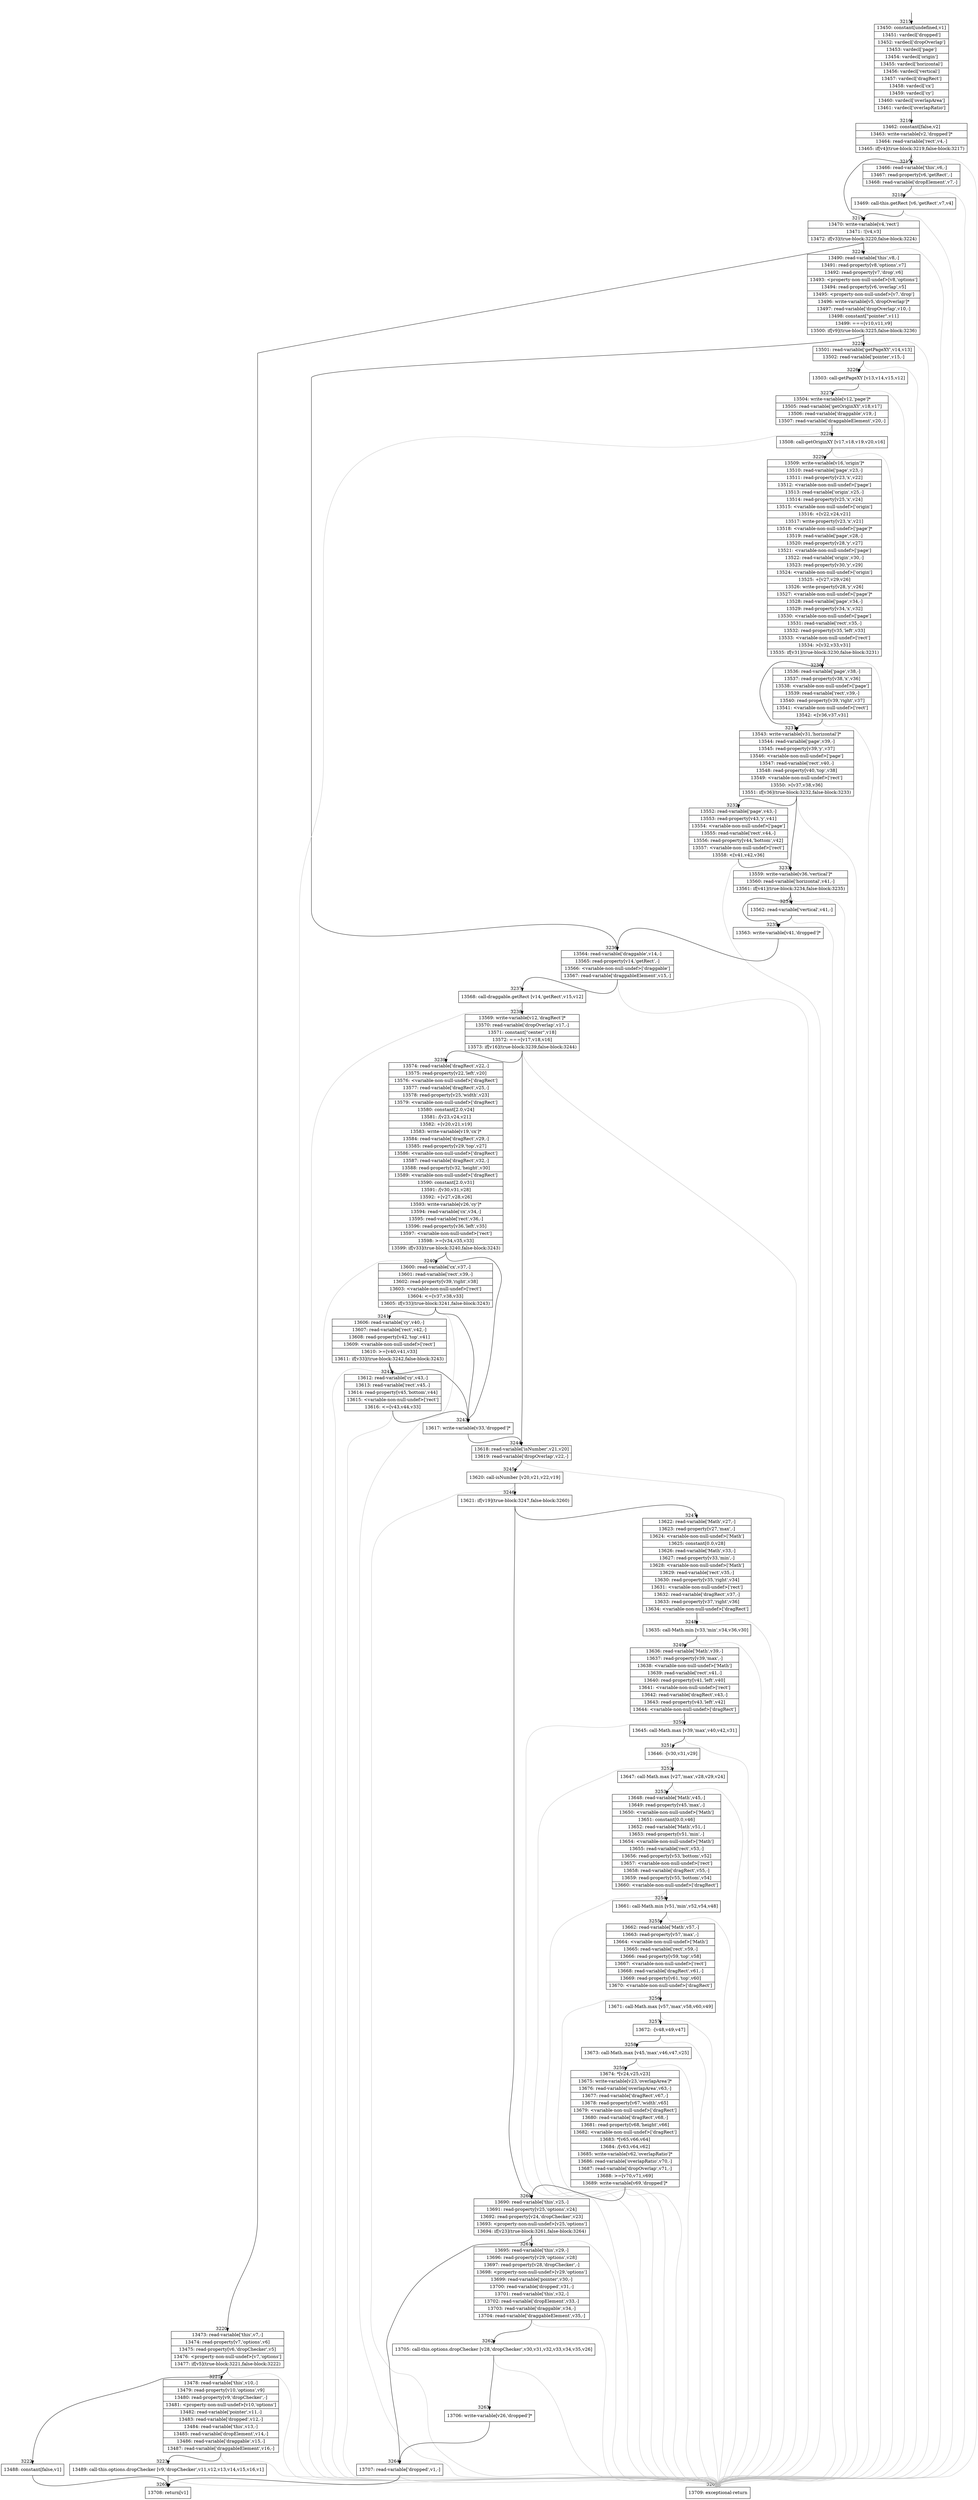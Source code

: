 digraph {
rankdir="TD"
BB_entry134[shape=none,label=""];
BB_entry134 -> BB3215 [tailport=s, headport=n, headlabel="    3215"]
BB3215 [shape=record label="{13450: constant[undefined,v1]|13451: vardecl['dropped']|13452: vardecl['dropOverlap']|13453: vardecl['page']|13454: vardecl['origin']|13455: vardecl['horizontal']|13456: vardecl['vertical']|13457: vardecl['dragRect']|13458: vardecl['cx']|13459: vardecl['cy']|13460: vardecl['overlapArea']|13461: vardecl['overlapRatio']}" ] 
BB3215 -> BB3216 [tailport=s, headport=n, headlabel="      3216"]
BB3216 [shape=record label="{13462: constant[false,v2]|13463: write-variable[v2,'dropped']*|13464: read-variable['rect',v4,-]|13465: if[v4](true-block:3219,false-block:3217)}" ] 
BB3216 -> BB3219 [tailport=s, headport=n, headlabel="      3219"]
BB3216 -> BB3217 [tailport=s, headport=n, headlabel="      3217"]
BB3216 -> BB3266 [tailport=s, headport=n, color=gray, headlabel="      3266"]
BB3217 [shape=record label="{13466: read-variable['this',v6,-]|13467: read-property[v6,'getRect',-]|13468: read-variable['dropElement',v7,-]}" ] 
BB3217 -> BB3218 [tailport=s, headport=n, headlabel="      3218"]
BB3217 -> BB3266 [tailport=s, headport=n, color=gray]
BB3218 [shape=record label="{13469: call-this.getRect [v6,'getRect',v7,v4]}" ] 
BB3218 -> BB3219 [tailport=s, headport=n]
BB3218 -> BB3266 [tailport=s, headport=n, color=gray]
BB3219 [shape=record label="{13470: write-variable[v4,'rect']|13471: ![v4,v3]|13472: if[v3](true-block:3220,false-block:3224)}" ] 
BB3219 -> BB3220 [tailport=s, headport=n, headlabel="      3220"]
BB3219 -> BB3224 [tailport=s, headport=n, headlabel="      3224"]
BB3219 -> BB3266 [tailport=s, headport=n, color=gray]
BB3220 [shape=record label="{13473: read-variable['this',v7,-]|13474: read-property[v7,'options',v6]|13475: read-property[v6,'dropChecker',v5]|13476: \<property-non-null-undef\>[v7,'options']|13477: if[v5](true-block:3221,false-block:3222)}" ] 
BB3220 -> BB3221 [tailport=s, headport=n, headlabel="      3221"]
BB3220 -> BB3222 [tailport=s, headport=n, headlabel="      3222"]
BB3220 -> BB3266 [tailport=s, headport=n, color=gray]
BB3221 [shape=record label="{13478: read-variable['this',v10,-]|13479: read-property[v10,'options',v9]|13480: read-property[v9,'dropChecker',-]|13481: \<property-non-null-undef\>[v10,'options']|13482: read-variable['pointer',v11,-]|13483: read-variable['dropped',v12,-]|13484: read-variable['this',v13,-]|13485: read-variable['dropElement',v14,-]|13486: read-variable['draggable',v15,-]|13487: read-variable['draggableElement',v16,-]}" ] 
BB3221 -> BB3223 [tailport=s, headport=n, headlabel="      3223"]
BB3221 -> BB3266 [tailport=s, headport=n, color=gray]
BB3222 [shape=record label="{13488: constant[false,v1]}" ] 
BB3222 -> BB3265 [tailport=s, headport=n, headlabel="      3265"]
BB3223 [shape=record label="{13489: call-this.options.dropChecker [v9,'dropChecker',v11,v12,v13,v14,v15,v16,v1]}" ] 
BB3223 -> BB3265 [tailport=s, headport=n]
BB3223 -> BB3266 [tailport=s, headport=n, color=gray]
BB3224 [shape=record label="{13490: read-variable['this',v8,-]|13491: read-property[v8,'options',v7]|13492: read-property[v7,'drop',v6]|13493: \<property-non-null-undef\>[v8,'options']|13494: read-property[v6,'overlap',v5]|13495: \<property-non-null-undef\>[v7,'drop']|13496: write-variable[v5,'dropOverlap']*|13497: read-variable['dropOverlap',v10,-]|13498: constant[\"pointer\",v11]|13499: ===[v10,v11,v9]|13500: if[v9](true-block:3225,false-block:3236)}" ] 
BB3224 -> BB3225 [tailport=s, headport=n, headlabel="      3225"]
BB3224 -> BB3236 [tailport=s, headport=n, headlabel="      3236"]
BB3224 -> BB3266 [tailport=s, headport=n, color=gray]
BB3225 [shape=record label="{13501: read-variable['getPageXY',v14,v13]|13502: read-variable['pointer',v15,-]}" ] 
BB3225 -> BB3226 [tailport=s, headport=n, headlabel="      3226"]
BB3225 -> BB3266 [tailport=s, headport=n, color=gray]
BB3226 [shape=record label="{13503: call-getPageXY [v13,v14,v15,v12]}" ] 
BB3226 -> BB3227 [tailport=s, headport=n, headlabel="      3227"]
BB3226 -> BB3266 [tailport=s, headport=n, color=gray]
BB3227 [shape=record label="{13504: write-variable[v12,'page']*|13505: read-variable['getOriginXY',v18,v17]|13506: read-variable['draggable',v19,-]|13507: read-variable['draggableElement',v20,-]}" ] 
BB3227 -> BB3228 [tailport=s, headport=n, headlabel="      3228"]
BB3227 -> BB3266 [tailport=s, headport=n, color=gray]
BB3228 [shape=record label="{13508: call-getOriginXY [v17,v18,v19,v20,v16]}" ] 
BB3228 -> BB3229 [tailport=s, headport=n, headlabel="      3229"]
BB3228 -> BB3266 [tailport=s, headport=n, color=gray]
BB3229 [shape=record label="{13509: write-variable[v16,'origin']*|13510: read-variable['page',v23,-]|13511: read-property[v23,'x',v22]|13512: \<variable-non-null-undef\>['page']|13513: read-variable['origin',v25,-]|13514: read-property[v25,'x',v24]|13515: \<variable-non-null-undef\>['origin']|13516: +[v22,v24,v21]|13517: write-property[v23,'x',v21]|13518: \<variable-non-null-undef\>['page']*|13519: read-variable['page',v28,-]|13520: read-property[v28,'y',v27]|13521: \<variable-non-null-undef\>['page']|13522: read-variable['origin',v30,-]|13523: read-property[v30,'y',v29]|13524: \<variable-non-null-undef\>['origin']|13525: +[v27,v29,v26]|13526: write-property[v28,'y',v26]|13527: \<variable-non-null-undef\>['page']*|13528: read-variable['page',v34,-]|13529: read-property[v34,'x',v32]|13530: \<variable-non-null-undef\>['page']|13531: read-variable['rect',v35,-]|13532: read-property[v35,'left',v33]|13533: \<variable-non-null-undef\>['rect']|13534: \>[v32,v33,v31]|13535: if[v31](true-block:3230,false-block:3231)}" ] 
BB3229 -> BB3231 [tailport=s, headport=n, headlabel="      3231"]
BB3229 -> BB3230 [tailport=s, headport=n, headlabel="      3230"]
BB3229 -> BB3266 [tailport=s, headport=n, color=gray]
BB3230 [shape=record label="{13536: read-variable['page',v38,-]|13537: read-property[v38,'x',v36]|13538: \<variable-non-null-undef\>['page']|13539: read-variable['rect',v39,-]|13540: read-property[v39,'right',v37]|13541: \<variable-non-null-undef\>['rect']|13542: \<[v36,v37,v31]}" ] 
BB3230 -> BB3231 [tailport=s, headport=n]
BB3230 -> BB3266 [tailport=s, headport=n, color=gray]
BB3231 [shape=record label="{13543: write-variable[v31,'horizontal']*|13544: read-variable['page',v39,-]|13545: read-property[v39,'y',v37]|13546: \<variable-non-null-undef\>['page']|13547: read-variable['rect',v40,-]|13548: read-property[v40,'top',v38]|13549: \<variable-non-null-undef\>['rect']|13550: \>[v37,v38,v36]|13551: if[v36](true-block:3232,false-block:3233)}" ] 
BB3231 -> BB3233 [tailport=s, headport=n, headlabel="      3233"]
BB3231 -> BB3232 [tailport=s, headport=n, headlabel="      3232"]
BB3231 -> BB3266 [tailport=s, headport=n, color=gray]
BB3232 [shape=record label="{13552: read-variable['page',v43,-]|13553: read-property[v43,'y',v41]|13554: \<variable-non-null-undef\>['page']|13555: read-variable['rect',v44,-]|13556: read-property[v44,'bottom',v42]|13557: \<variable-non-null-undef\>['rect']|13558: \<[v41,v42,v36]}" ] 
BB3232 -> BB3233 [tailport=s, headport=n]
BB3232 -> BB3266 [tailport=s, headport=n, color=gray]
BB3233 [shape=record label="{13559: write-variable[v36,'vertical']*|13560: read-variable['horizontal',v41,-]|13561: if[v41](true-block:3234,false-block:3235)}" ] 
BB3233 -> BB3235 [tailport=s, headport=n, headlabel="      3235"]
BB3233 -> BB3234 [tailport=s, headport=n, headlabel="      3234"]
BB3233 -> BB3266 [tailport=s, headport=n, color=gray]
BB3234 [shape=record label="{13562: read-variable['vertical',v41,-]}" ] 
BB3234 -> BB3235 [tailport=s, headport=n]
BB3234 -> BB3266 [tailport=s, headport=n, color=gray]
BB3235 [shape=record label="{13563: write-variable[v41,'dropped']*}" ] 
BB3235 -> BB3236 [tailport=s, headport=n]
BB3236 [shape=record label="{13564: read-variable['draggable',v14,-]|13565: read-property[v14,'getRect',-]|13566: \<variable-non-null-undef\>['draggable']|13567: read-variable['draggableElement',v15,-]}" ] 
BB3236 -> BB3237 [tailport=s, headport=n, headlabel="      3237"]
BB3236 -> BB3266 [tailport=s, headport=n, color=gray]
BB3237 [shape=record label="{13568: call-draggable.getRect [v14,'getRect',v15,v12]}" ] 
BB3237 -> BB3238 [tailport=s, headport=n, headlabel="      3238"]
BB3237 -> BB3266 [tailport=s, headport=n, color=gray]
BB3238 [shape=record label="{13569: write-variable[v12,'dragRect']*|13570: read-variable['dropOverlap',v17,-]|13571: constant[\"center\",v18]|13572: ===[v17,v18,v16]|13573: if[v16](true-block:3239,false-block:3244)}" ] 
BB3238 -> BB3239 [tailport=s, headport=n, headlabel="      3239"]
BB3238 -> BB3244 [tailport=s, headport=n, headlabel="      3244"]
BB3238 -> BB3266 [tailport=s, headport=n, color=gray]
BB3239 [shape=record label="{13574: read-variable['dragRect',v22,-]|13575: read-property[v22,'left',v20]|13576: \<variable-non-null-undef\>['dragRect']|13577: read-variable['dragRect',v25,-]|13578: read-property[v25,'width',v23]|13579: \<variable-non-null-undef\>['dragRect']|13580: constant[2.0,v24]|13581: /[v23,v24,v21]|13582: +[v20,v21,v19]|13583: write-variable[v19,'cx']*|13584: read-variable['dragRect',v29,-]|13585: read-property[v29,'top',v27]|13586: \<variable-non-null-undef\>['dragRect']|13587: read-variable['dragRect',v32,-]|13588: read-property[v32,'height',v30]|13589: \<variable-non-null-undef\>['dragRect']|13590: constant[2.0,v31]|13591: /[v30,v31,v28]|13592: +[v27,v28,v26]|13593: write-variable[v26,'cy']*|13594: read-variable['cx',v34,-]|13595: read-variable['rect',v36,-]|13596: read-property[v36,'left',v35]|13597: \<variable-non-null-undef\>['rect']|13598: \>=[v34,v35,v33]|13599: if[v33](true-block:3240,false-block:3243)}" ] 
BB3239 -> BB3243 [tailport=s, headport=n, headlabel="      3243"]
BB3239 -> BB3240 [tailport=s, headport=n, headlabel="      3240"]
BB3239 -> BB3266 [tailport=s, headport=n, color=gray]
BB3240 [shape=record label="{13600: read-variable['cx',v37,-]|13601: read-variable['rect',v39,-]|13602: read-property[v39,'right',v38]|13603: \<variable-non-null-undef\>['rect']|13604: \<=[v37,v38,v33]|13605: if[v33](true-block:3241,false-block:3243)}" ] 
BB3240 -> BB3243 [tailport=s, headport=n]
BB3240 -> BB3241 [tailport=s, headport=n, headlabel="      3241"]
BB3240 -> BB3266 [tailport=s, headport=n, color=gray]
BB3241 [shape=record label="{13606: read-variable['cy',v40,-]|13607: read-variable['rect',v42,-]|13608: read-property[v42,'top',v41]|13609: \<variable-non-null-undef\>['rect']|13610: \>=[v40,v41,v33]|13611: if[v33](true-block:3242,false-block:3243)}" ] 
BB3241 -> BB3243 [tailport=s, headport=n]
BB3241 -> BB3242 [tailport=s, headport=n, headlabel="      3242"]
BB3241 -> BB3266 [tailport=s, headport=n, color=gray]
BB3242 [shape=record label="{13612: read-variable['cy',v43,-]|13613: read-variable['rect',v45,-]|13614: read-property[v45,'bottom',v44]|13615: \<variable-non-null-undef\>['rect']|13616: \<=[v43,v44,v33]}" ] 
BB3242 -> BB3243 [tailport=s, headport=n]
BB3242 -> BB3266 [tailport=s, headport=n, color=gray]
BB3243 [shape=record label="{13617: write-variable[v33,'dropped']*}" ] 
BB3243 -> BB3244 [tailport=s, headport=n]
BB3244 [shape=record label="{13618: read-variable['isNumber',v21,v20]|13619: read-variable['dropOverlap',v22,-]}" ] 
BB3244 -> BB3245 [tailport=s, headport=n, headlabel="      3245"]
BB3244 -> BB3266 [tailport=s, headport=n, color=gray]
BB3245 [shape=record label="{13620: call-isNumber [v20,v21,v22,v19]}" ] 
BB3245 -> BB3246 [tailport=s, headport=n, headlabel="      3246"]
BB3245 -> BB3266 [tailport=s, headport=n, color=gray]
BB3246 [shape=record label="{13621: if[v19](true-block:3247,false-block:3260)}" ] 
BB3246 -> BB3247 [tailport=s, headport=n, headlabel="      3247"]
BB3246 -> BB3260 [tailport=s, headport=n, headlabel="      3260"]
BB3247 [shape=record label="{13622: read-variable['Math',v27,-]|13623: read-property[v27,'max',-]|13624: \<variable-non-null-undef\>['Math']|13625: constant[0.0,v28]|13626: read-variable['Math',v33,-]|13627: read-property[v33,'min',-]|13628: \<variable-non-null-undef\>['Math']|13629: read-variable['rect',v35,-]|13630: read-property[v35,'right',v34]|13631: \<variable-non-null-undef\>['rect']|13632: read-variable['dragRect',v37,-]|13633: read-property[v37,'right',v36]|13634: \<variable-non-null-undef\>['dragRect']}" ] 
BB3247 -> BB3248 [tailport=s, headport=n, headlabel="      3248"]
BB3247 -> BB3266 [tailport=s, headport=n, color=gray]
BB3248 [shape=record label="{13635: call-Math.min [v33,'min',v34,v36,v30]}" ] 
BB3248 -> BB3249 [tailport=s, headport=n, headlabel="      3249"]
BB3248 -> BB3266 [tailport=s, headport=n, color=gray]
BB3249 [shape=record label="{13636: read-variable['Math',v39,-]|13637: read-property[v39,'max',-]|13638: \<variable-non-null-undef\>['Math']|13639: read-variable['rect',v41,-]|13640: read-property[v41,'left',v40]|13641: \<variable-non-null-undef\>['rect']|13642: read-variable['dragRect',v43,-]|13643: read-property[v43,'left',v42]|13644: \<variable-non-null-undef\>['dragRect']}" ] 
BB3249 -> BB3250 [tailport=s, headport=n, headlabel="      3250"]
BB3249 -> BB3266 [tailport=s, headport=n, color=gray]
BB3250 [shape=record label="{13645: call-Math.max [v39,'max',v40,v42,v31]}" ] 
BB3250 -> BB3251 [tailport=s, headport=n, headlabel="      3251"]
BB3250 -> BB3266 [tailport=s, headport=n, color=gray]
BB3251 [shape=record label="{13646: -[v30,v31,v29]}" ] 
BB3251 -> BB3252 [tailport=s, headport=n, headlabel="      3252"]
BB3251 -> BB3266 [tailport=s, headport=n, color=gray]
BB3252 [shape=record label="{13647: call-Math.max [v27,'max',v28,v29,v24]}" ] 
BB3252 -> BB3253 [tailport=s, headport=n, headlabel="      3253"]
BB3252 -> BB3266 [tailport=s, headport=n, color=gray]
BB3253 [shape=record label="{13648: read-variable['Math',v45,-]|13649: read-property[v45,'max',-]|13650: \<variable-non-null-undef\>['Math']|13651: constant[0.0,v46]|13652: read-variable['Math',v51,-]|13653: read-property[v51,'min',-]|13654: \<variable-non-null-undef\>['Math']|13655: read-variable['rect',v53,-]|13656: read-property[v53,'bottom',v52]|13657: \<variable-non-null-undef\>['rect']|13658: read-variable['dragRect',v55,-]|13659: read-property[v55,'bottom',v54]|13660: \<variable-non-null-undef\>['dragRect']}" ] 
BB3253 -> BB3254 [tailport=s, headport=n, headlabel="      3254"]
BB3253 -> BB3266 [tailport=s, headport=n, color=gray]
BB3254 [shape=record label="{13661: call-Math.min [v51,'min',v52,v54,v48]}" ] 
BB3254 -> BB3255 [tailport=s, headport=n, headlabel="      3255"]
BB3254 -> BB3266 [tailport=s, headport=n, color=gray]
BB3255 [shape=record label="{13662: read-variable['Math',v57,-]|13663: read-property[v57,'max',-]|13664: \<variable-non-null-undef\>['Math']|13665: read-variable['rect',v59,-]|13666: read-property[v59,'top',v58]|13667: \<variable-non-null-undef\>['rect']|13668: read-variable['dragRect',v61,-]|13669: read-property[v61,'top',v60]|13670: \<variable-non-null-undef\>['dragRect']}" ] 
BB3255 -> BB3256 [tailport=s, headport=n, headlabel="      3256"]
BB3255 -> BB3266 [tailport=s, headport=n, color=gray]
BB3256 [shape=record label="{13671: call-Math.max [v57,'max',v58,v60,v49]}" ] 
BB3256 -> BB3257 [tailport=s, headport=n, headlabel="      3257"]
BB3256 -> BB3266 [tailport=s, headport=n, color=gray]
BB3257 [shape=record label="{13672: -[v48,v49,v47]}" ] 
BB3257 -> BB3258 [tailport=s, headport=n, headlabel="      3258"]
BB3257 -> BB3266 [tailport=s, headport=n, color=gray]
BB3258 [shape=record label="{13673: call-Math.max [v45,'max',v46,v47,v25]}" ] 
BB3258 -> BB3259 [tailport=s, headport=n, headlabel="      3259"]
BB3258 -> BB3266 [tailport=s, headport=n, color=gray]
BB3259 [shape=record label="{13674: *[v24,v25,v23]|13675: write-variable[v23,'overlapArea']*|13676: read-variable['overlapArea',v63,-]|13677: read-variable['dragRect',v67,-]|13678: read-property[v67,'width',v65]|13679: \<variable-non-null-undef\>['dragRect']|13680: read-variable['dragRect',v68,-]|13681: read-property[v68,'height',v66]|13682: \<variable-non-null-undef\>['dragRect']|13683: *[v65,v66,v64]|13684: /[v63,v64,v62]|13685: write-variable[v62,'overlapRatio']*|13686: read-variable['overlapRatio',v70,-]|13687: read-variable['dropOverlap',v71,-]|13688: \>=[v70,v71,v69]|13689: write-variable[v69,'dropped']*}" ] 
BB3259 -> BB3260 [tailport=s, headport=n]
BB3259 -> BB3266 [tailport=s, headport=n, color=gray]
BB3260 [shape=record label="{13690: read-variable['this',v25,-]|13691: read-property[v25,'options',v24]|13692: read-property[v24,'dropChecker',v23]|13693: \<property-non-null-undef\>[v25,'options']|13694: if[v23](true-block:3261,false-block:3264)}" ] 
BB3260 -> BB3261 [tailport=s, headport=n, headlabel="      3261"]
BB3260 -> BB3264 [tailport=s, headport=n, headlabel="      3264"]
BB3260 -> BB3266 [tailport=s, headport=n, color=gray]
BB3261 [shape=record label="{13695: read-variable['this',v29,-]|13696: read-property[v29,'options',v28]|13697: read-property[v28,'dropChecker',-]|13698: \<property-non-null-undef\>[v29,'options']|13699: read-variable['pointer',v30,-]|13700: read-variable['dropped',v31,-]|13701: read-variable['this',v32,-]|13702: read-variable['dropElement',v33,-]|13703: read-variable['draggable',v34,-]|13704: read-variable['draggableElement',v35,-]}" ] 
BB3261 -> BB3262 [tailport=s, headport=n, headlabel="      3262"]
BB3261 -> BB3266 [tailport=s, headport=n, color=gray]
BB3262 [shape=record label="{13705: call-this.options.dropChecker [v28,'dropChecker',v30,v31,v32,v33,v34,v35,v26]}" ] 
BB3262 -> BB3263 [tailport=s, headport=n, headlabel="      3263"]
BB3262 -> BB3266 [tailport=s, headport=n, color=gray]
BB3263 [shape=record label="{13706: write-variable[v26,'dropped']*}" ] 
BB3263 -> BB3264 [tailport=s, headport=n]
BB3264 [shape=record label="{13707: read-variable['dropped',v1,-]}" ] 
BB3264 -> BB3265 [tailport=s, headport=n]
BB3264 -> BB3266 [tailport=s, headport=n, color=gray]
BB3265 [shape=record label="{13708: return[v1]}" ] 
BB3266 [shape=record label="{13709: exceptional-return}" ] 
//#$~ 4086
}
